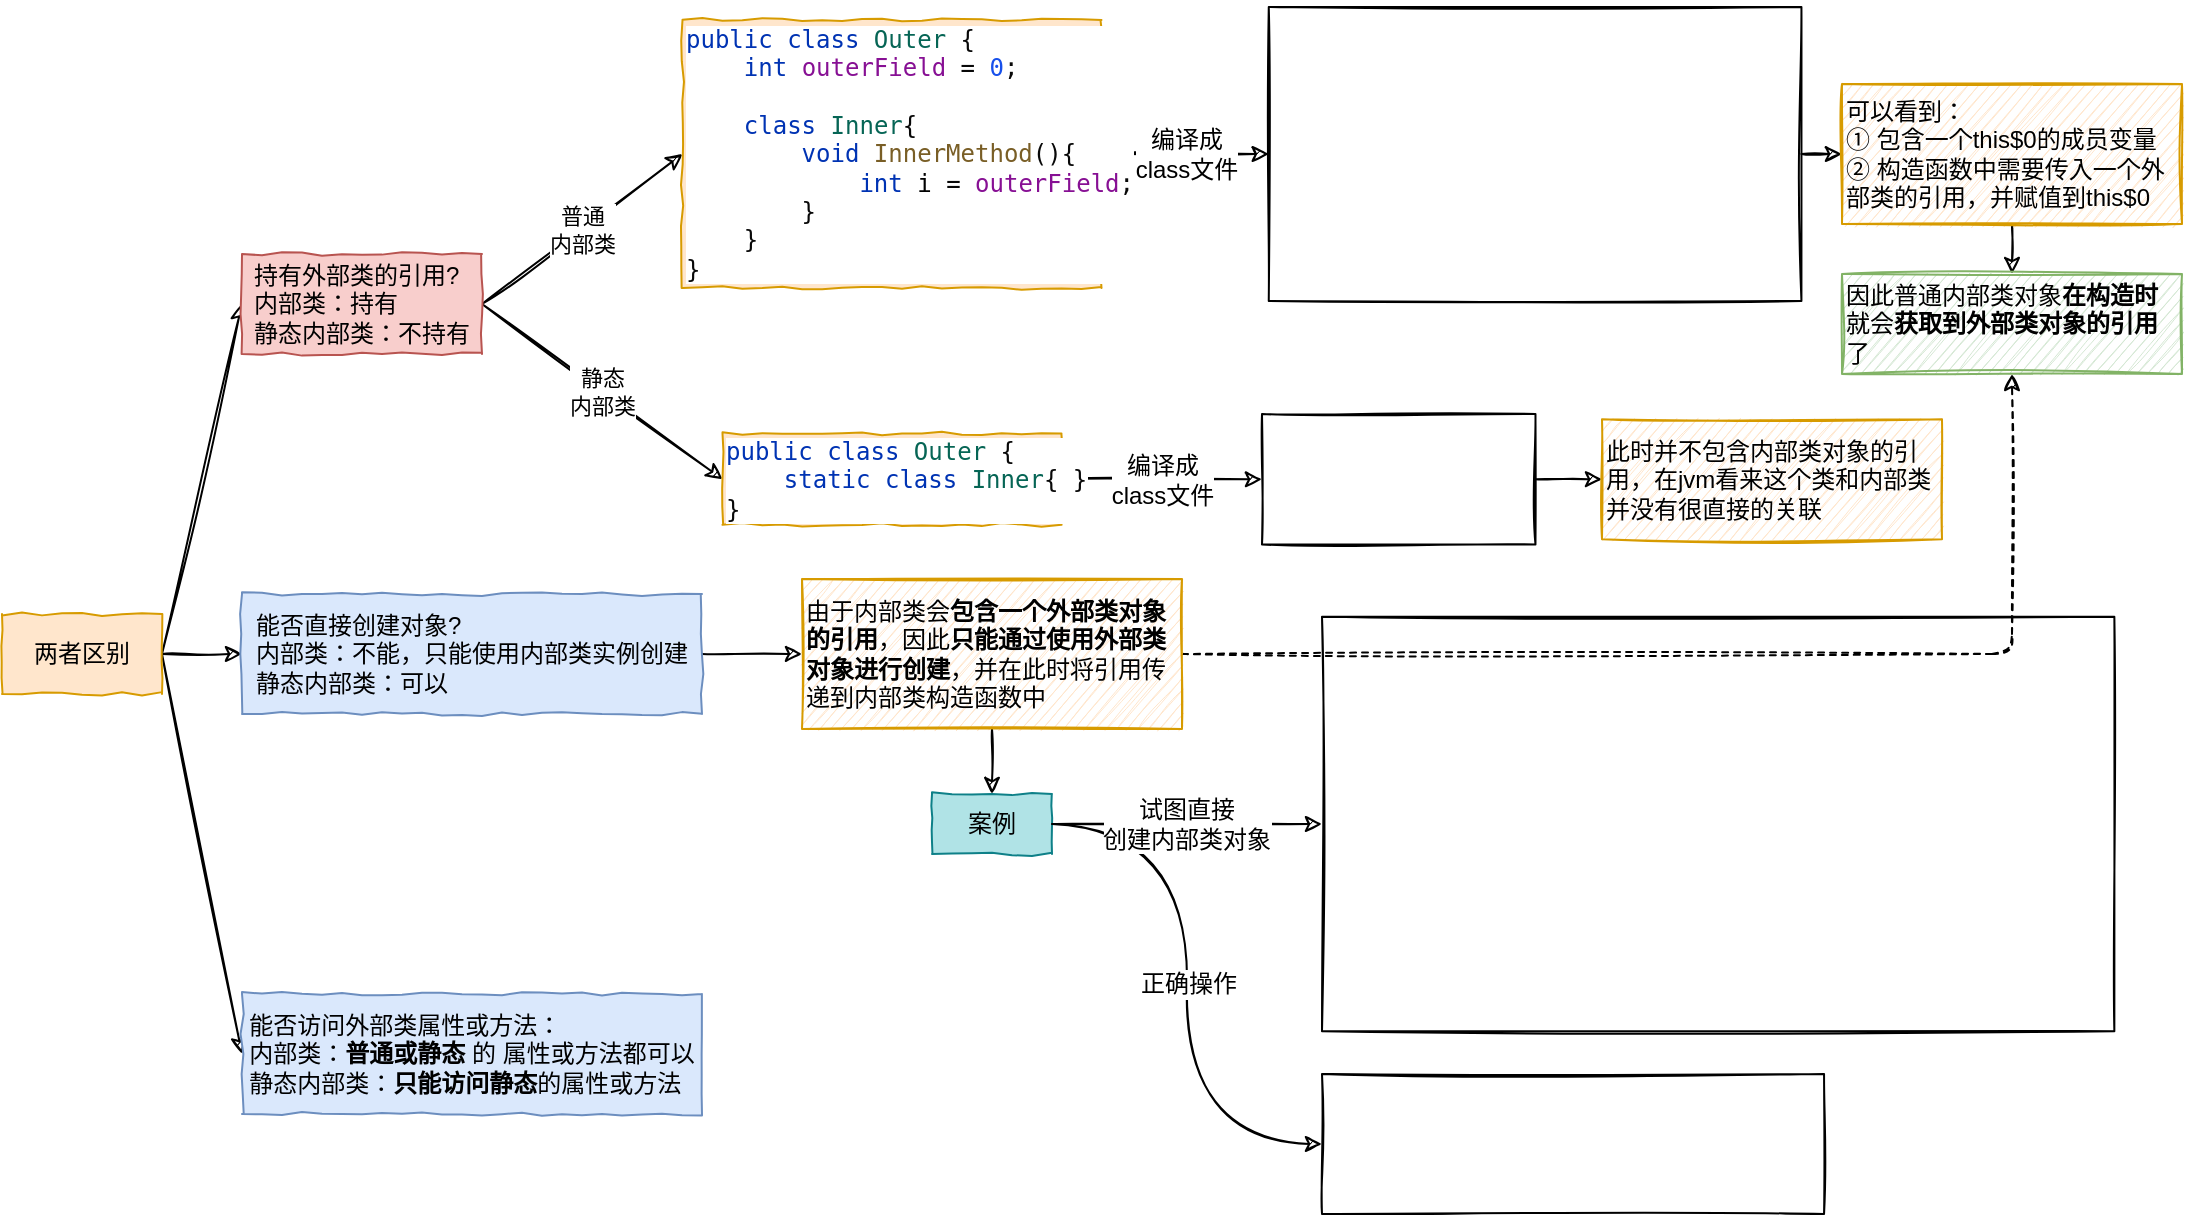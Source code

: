 <mxfile>
    <diagram id="jCiVL_Yt11rWHIo7XJ_o" name="第 1 页">
        <mxGraphModel dx="977" dy="569" grid="1" gridSize="10" guides="1" tooltips="1" connect="1" arrows="1" fold="1" page="1" pageScale="1" pageWidth="827" pageHeight="1169" math="0" shadow="0">
            <root>
                <mxCell id="0"/>
                <mxCell id="1" parent="0"/>
                <mxCell id="4" style="edgeStyle=none;html=1;exitX=1;exitY=0.5;exitDx=0;exitDy=0;entryX=0;entryY=0.5;entryDx=0;entryDy=0;sketch=1;" parent="1" source="2" target="3" edge="1">
                    <mxGeometry relative="1" as="geometry"/>
                </mxCell>
                <mxCell id="24" style="edgeStyle=none;sketch=1;html=1;exitX=1;exitY=0.5;exitDx=0;exitDy=0;entryX=0;entryY=0.5;entryDx=0;entryDy=0;fontSize=11;" parent="1" source="2" target="23" edge="1">
                    <mxGeometry relative="1" as="geometry"/>
                </mxCell>
                <mxCell id="36" style="sketch=1;html=1;exitX=1;exitY=0.5;exitDx=0;exitDy=0;entryX=0;entryY=0.5;entryDx=0;entryDy=0;fontSize=11;rounded=0;" parent="1" source="2" target="35" edge="1">
                    <mxGeometry relative="1" as="geometry"/>
                </mxCell>
                <mxCell id="2" value="两者区别" style="rounded=0;whiteSpace=wrap;html=1;fillColor=#ffe6cc;strokeColor=#d79b00;comic=1;" parent="1" vertex="1">
                    <mxGeometry x="40" y="320" width="80" height="40" as="geometry"/>
                </mxCell>
                <mxCell id="6" value="普通&lt;br&gt;内部类" style="edgeStyle=none;sketch=1;html=1;exitX=1;exitY=0.5;exitDx=0;exitDy=0;entryX=0;entryY=0.5;entryDx=0;entryDy=0;" parent="1" source="3" target="5" edge="1">
                    <mxGeometry relative="1" as="geometry"/>
                </mxCell>
                <mxCell id="17" value="静态&lt;br&gt;内部类" style="edgeStyle=none;sketch=1;html=1;exitX=1;exitY=0.5;exitDx=0;exitDy=0;entryX=0;entryY=0.5;entryDx=0;entryDy=0;fontSize=11;" parent="1" source="3" target="16" edge="1">
                    <mxGeometry relative="1" as="geometry"/>
                </mxCell>
                <mxCell id="3" value="&lt;div style=&quot;text-align: left&quot;&gt;&lt;span&gt;持有外部类的引用?&lt;/span&gt;&lt;/div&gt;&lt;div style=&quot;text-align: left&quot;&gt;&lt;span&gt;内部类：持有&lt;/span&gt;&lt;/div&gt;&lt;div style=&quot;text-align: left&quot;&gt;&lt;span&gt;静态内部类：不持有&lt;/span&gt;&lt;/div&gt;" style="rounded=0;whiteSpace=wrap;html=1;fillColor=#f8cecc;strokeColor=#b85450;comic=1;" parent="1" vertex="1">
                    <mxGeometry x="160" y="140" width="120" height="50" as="geometry"/>
                </mxCell>
                <mxCell id="9" value="&lt;font style=&quot;font-size: 12px&quot;&gt;编译成&lt;br&gt;class文件&lt;/font&gt;" style="edgeStyle=none;sketch=1;html=1;exitX=1;exitY=0.5;exitDx=0;exitDy=0;entryX=0;entryY=0.5;entryDx=0;entryDy=0;fontSize=11;" parent="1" source="5" target="8" edge="1">
                    <mxGeometry relative="1" as="geometry"/>
                </mxCell>
                <mxCell id="5" value="&lt;div&gt;&lt;pre style=&quot;background-color: rgb(255 , 255 , 255) ; color: rgb(8 , 8 , 8) ; font-family: &amp;#34;consolas&amp;#34; , monospace&quot;&gt;&lt;span style=&quot;color: #0033b3&quot;&gt;public class &lt;/span&gt;&lt;span style=&quot;color: #066555&quot;&gt;Outer &lt;/span&gt;{&lt;br&gt;    &lt;span style=&quot;color: #0033b3&quot;&gt;int &lt;/span&gt;&lt;span style=&quot;color: #871094&quot;&gt;outerField &lt;/span&gt;= &lt;span style=&quot;color: #1750eb&quot;&gt;0&lt;/span&gt;;&lt;br&gt;&lt;br&gt;    &lt;span style=&quot;color: #0033b3&quot;&gt;class &lt;/span&gt;&lt;span style=&quot;color: #066555&quot;&gt;Inner&lt;/span&gt;{&lt;br&gt;        &lt;span style=&quot;color: #0033b3&quot;&gt;void &lt;/span&gt;&lt;span style=&quot;color: #795e26&quot;&gt;InnerMethod&lt;/span&gt;(){&lt;br&gt;            &lt;span style=&quot;color: #0033b3&quot;&gt;int &lt;/span&gt;&lt;span style=&quot;color: #000000&quot;&gt;i &lt;/span&gt;= &lt;span style=&quot;color: #871094&quot;&gt;outerField&lt;/span&gt;;&lt;br&gt;        }&lt;br&gt;    }&lt;br&gt;}&lt;/pre&gt;&lt;/div&gt;" style="rounded=0;whiteSpace=wrap;html=1;fillColor=#ffe6cc;strokeColor=#d79b00;comic=1;align=left;" parent="1" vertex="1">
                    <mxGeometry x="380.25" y="23" width="209.5" height="134" as="geometry"/>
                </mxCell>
                <mxCell id="12" style="edgeStyle=none;sketch=1;html=1;exitX=1;exitY=0.5;exitDx=0;exitDy=0;entryX=0;entryY=0.5;entryDx=0;entryDy=0;fontSize=11;" parent="1" source="8" target="11" edge="1">
                    <mxGeometry relative="1" as="geometry"/>
                </mxCell>
                <mxCell id="8" value="" style="shape=image;imageAspect=0;aspect=fixed;verticalLabelPosition=bottom;verticalAlign=top;comic=1;fontSize=11;image=https://codereaper-image-bed.oss-cn-shenzhen.aliyuncs.com/img/image-20220812153149690.png;imageBorder=default;sketch=1;" parent="1" vertex="1">
                    <mxGeometry x="673.38" y="16.5" width="266.34" height="147" as="geometry"/>
                </mxCell>
                <mxCell id="14" style="edgeStyle=none;sketch=1;html=1;exitX=0.5;exitY=1;exitDx=0;exitDy=0;entryX=0.5;entryY=0;entryDx=0;entryDy=0;fontSize=11;" parent="1" source="11" target="13" edge="1">
                    <mxGeometry relative="1" as="geometry"/>
                </mxCell>
                <mxCell id="11" value="可以看到：&lt;br&gt;① 包含一个this$0的成员变量&lt;br&gt;② 构造函数中需要传入一个外部类的引用，并赋值到this$0" style="rounded=0;whiteSpace=wrap;html=1;fillColor=#ffe6cc;strokeColor=#d79b00;comic=1;sketch=1;align=left;" parent="1" vertex="1">
                    <mxGeometry x="960" y="55" width="170" height="70" as="geometry"/>
                </mxCell>
                <mxCell id="13" value="因此普通内部类对象&lt;b&gt;在构造时&lt;/b&gt;就会&lt;b&gt;获取到外部类对象的引用&lt;/b&gt;了" style="rounded=0;whiteSpace=wrap;html=1;fillColor=#d5e8d4;strokeColor=#82b366;comic=1;sketch=1;align=left;" parent="1" vertex="1">
                    <mxGeometry x="960" y="150" width="170" height="50" as="geometry"/>
                </mxCell>
                <mxCell id="20" value="&lt;font style=&quot;font-size: 12px&quot;&gt;编译成&lt;br&gt;class文件&lt;/font&gt;" style="edgeStyle=none;sketch=1;html=1;exitX=1;exitY=0.5;exitDx=0;exitDy=0;entryX=0;entryY=0.5;entryDx=0;entryDy=0;fontSize=11;" parent="1" source="16" target="19" edge="1">
                    <mxGeometry relative="1" as="geometry"/>
                </mxCell>
                <mxCell id="16" value="&lt;pre style=&quot;background-color: rgb(255 , 255 , 255) ; color: rgb(8 , 8 , 8) ; font-family: &amp;#34;consolas&amp;#34; , monospace&quot;&gt;&lt;pre style=&quot;font-family: &amp;#34;consolas&amp;#34; , monospace&quot;&gt;&lt;span style=&quot;color: #0033b3&quot;&gt;public class &lt;/span&gt;&lt;span style=&quot;color: #066555&quot;&gt;Outer &lt;/span&gt;{&lt;br&gt;    &lt;span style=&quot;color: #0033b3&quot;&gt;static class &lt;/span&gt;&lt;span style=&quot;color: #066555&quot;&gt;Inner&lt;/span&gt;{ }&lt;br&gt;}&lt;/pre&gt;&lt;/pre&gt;" style="rounded=0;whiteSpace=wrap;html=1;fillColor=#ffe6cc;strokeColor=#d79b00;comic=1;align=left;" parent="1" vertex="1">
                    <mxGeometry x="400.25" y="229.81" width="169.5" height="45.62" as="geometry"/>
                </mxCell>
                <mxCell id="22" style="edgeStyle=none;sketch=1;html=1;exitX=1;exitY=0.5;exitDx=0;exitDy=0;entryX=0;entryY=0.5;entryDx=0;entryDy=0;fontSize=11;" parent="1" source="19" target="21" edge="1">
                    <mxGeometry relative="1" as="geometry"/>
                </mxCell>
                <mxCell id="19" value="" style="shape=image;imageAspect=0;aspect=fixed;verticalLabelPosition=bottom;verticalAlign=top;comic=1;sketch=1;fontSize=11;image=https://codereaper-image-bed.oss-cn-shenzhen.aliyuncs.com/img/image-20220812153855268.png;imageBorder=default;" parent="1" vertex="1">
                    <mxGeometry x="670" y="220" width="136.74" height="65.23" as="geometry"/>
                </mxCell>
                <mxCell id="21" value="此时并不包含内部类对象的引用，在jvm看来这个类和内部类并没有很直接的关联" style="rounded=0;whiteSpace=wrap;html=1;fillColor=#ffe6cc;strokeColor=#d79b00;comic=1;sketch=1;align=left;" parent="1" vertex="1">
                    <mxGeometry x="840" y="222.62" width="170" height="60" as="geometry"/>
                </mxCell>
                <mxCell id="26" style="edgeStyle=none;sketch=1;html=1;exitX=1;exitY=0.5;exitDx=0;exitDy=0;entryX=0;entryY=0.5;entryDx=0;entryDy=0;fontSize=11;" parent="1" source="23" target="25" edge="1">
                    <mxGeometry relative="1" as="geometry"/>
                </mxCell>
                <mxCell id="23" value="&lt;div style=&quot;text-align: left&quot;&gt;能否直接创建对象?&lt;/div&gt;&lt;div style=&quot;text-align: left&quot;&gt;内部类：不能，只能使用内部类实例创建&lt;/div&gt;&lt;div style=&quot;text-align: left&quot;&gt;静态内部类：可以&lt;/div&gt;" style="rounded=0;whiteSpace=wrap;html=1;fillColor=#dae8fc;strokeColor=#6c8ebf;comic=1;" parent="1" vertex="1">
                    <mxGeometry x="160" y="310" width="230" height="60" as="geometry"/>
                </mxCell>
                <mxCell id="27" style="edgeStyle=orthogonalEdgeStyle;sketch=1;html=1;exitX=1;exitY=0.5;exitDx=0;exitDy=0;entryX=0.5;entryY=1;entryDx=0;entryDy=0;fontSize=11;dashed=1;" parent="1" source="25" target="13" edge="1">
                    <mxGeometry relative="1" as="geometry"/>
                </mxCell>
                <mxCell id="29" style="sketch=1;html=1;exitX=0.5;exitY=1;exitDx=0;exitDy=0;entryX=0.5;entryY=0;entryDx=0;entryDy=0;fontSize=11;" parent="1" source="25" target="28" edge="1">
                    <mxGeometry relative="1" as="geometry"/>
                </mxCell>
                <mxCell id="25" value="由于内部类会&lt;b&gt;包含一个外部类对象的引用&lt;/b&gt;，因此&lt;b&gt;只能通过使用外部类对象进行创建&lt;/b&gt;，并在此时将引用传递到内部类构造函数中" style="rounded=0;whiteSpace=wrap;html=1;fillColor=#ffe6cc;strokeColor=#d79b00;comic=1;sketch=1;align=left;" parent="1" vertex="1">
                    <mxGeometry x="440" y="302.5" width="190" height="75" as="geometry"/>
                </mxCell>
                <mxCell id="37" value="&lt;font style=&quot;font-size: 12px&quot;&gt;正确操作&lt;/font&gt;" style="edgeStyle=orthogonalEdgeStyle;html=1;exitX=1;exitY=0.5;exitDx=0;exitDy=0;entryX=0;entryY=0.5;entryDx=0;entryDy=0;fontSize=12;sketch=1;curved=1;" edge="1" parent="1" source="28" target="33">
                    <mxGeometry relative="1" as="geometry"/>
                </mxCell>
                <mxCell id="28" value="&lt;div style=&quot;text-align: left&quot;&gt;案例&lt;/div&gt;" style="rounded=0;whiteSpace=wrap;html=1;fillColor=#b0e3e6;strokeColor=#0e8088;comic=1;" parent="1" vertex="1">
                    <mxGeometry x="505" y="410" width="60" height="30" as="geometry"/>
                </mxCell>
                <mxCell id="30" value="" style="shape=image;imageAspect=0;aspect=fixed;verticalLabelPosition=bottom;verticalAlign=top;comic=1;sketch=1;fontSize=11;image=https://codereaper-image-bed.oss-cn-shenzhen.aliyuncs.com/img/image-20220812154459413.png;imageBorder=default;" parent="1" vertex="1">
                    <mxGeometry x="700" y="321.39" width="396.18" height="207.23" as="geometry"/>
                </mxCell>
                <mxCell id="33" value="" style="shape=image;imageAspect=0;aspect=fixed;verticalLabelPosition=bottom;verticalAlign=top;comic=1;sketch=1;fontSize=11;image=https://codereaper-image-bed.oss-cn-shenzhen.aliyuncs.com/img/image-20220812154619963.png;imageBorder=default;" parent="1" vertex="1">
                    <mxGeometry x="700" y="550" width="251.03" height="70" as="geometry"/>
                </mxCell>
                <mxCell id="32" value="&lt;font style=&quot;font-size: 12px&quot;&gt;试图直接&lt;br&gt;创建内部类对象&lt;/font&gt;" style="edgeStyle=none;sketch=1;html=1;exitX=1;exitY=0.5;exitDx=0;exitDy=0;entryX=0;entryY=0.5;entryDx=0;entryDy=0;fontSize=11;" parent="1" source="28" target="30" edge="1">
                    <mxGeometry relative="1" as="geometry"/>
                </mxCell>
                <mxCell id="35" value="&lt;div style=&quot;text-align: left&quot;&gt;能否访问外部类属性或方法：&lt;/div&gt;&lt;div style=&quot;text-align: left&quot;&gt;内部类：&lt;b&gt;普通或静态&lt;/b&gt; 的 属性或方法都可以&lt;/div&gt;&lt;div style=&quot;text-align: left&quot;&gt;静态内部类：&lt;b&gt;只能访问静态&lt;/b&gt;的属性或方法&lt;/div&gt;" style="rounded=0;whiteSpace=wrap;html=1;fillColor=#dae8fc;strokeColor=#6c8ebf;comic=1;" parent="1" vertex="1">
                    <mxGeometry x="160" y="510" width="230" height="60" as="geometry"/>
                </mxCell>
            </root>
        </mxGraphModel>
    </diagram>
</mxfile>